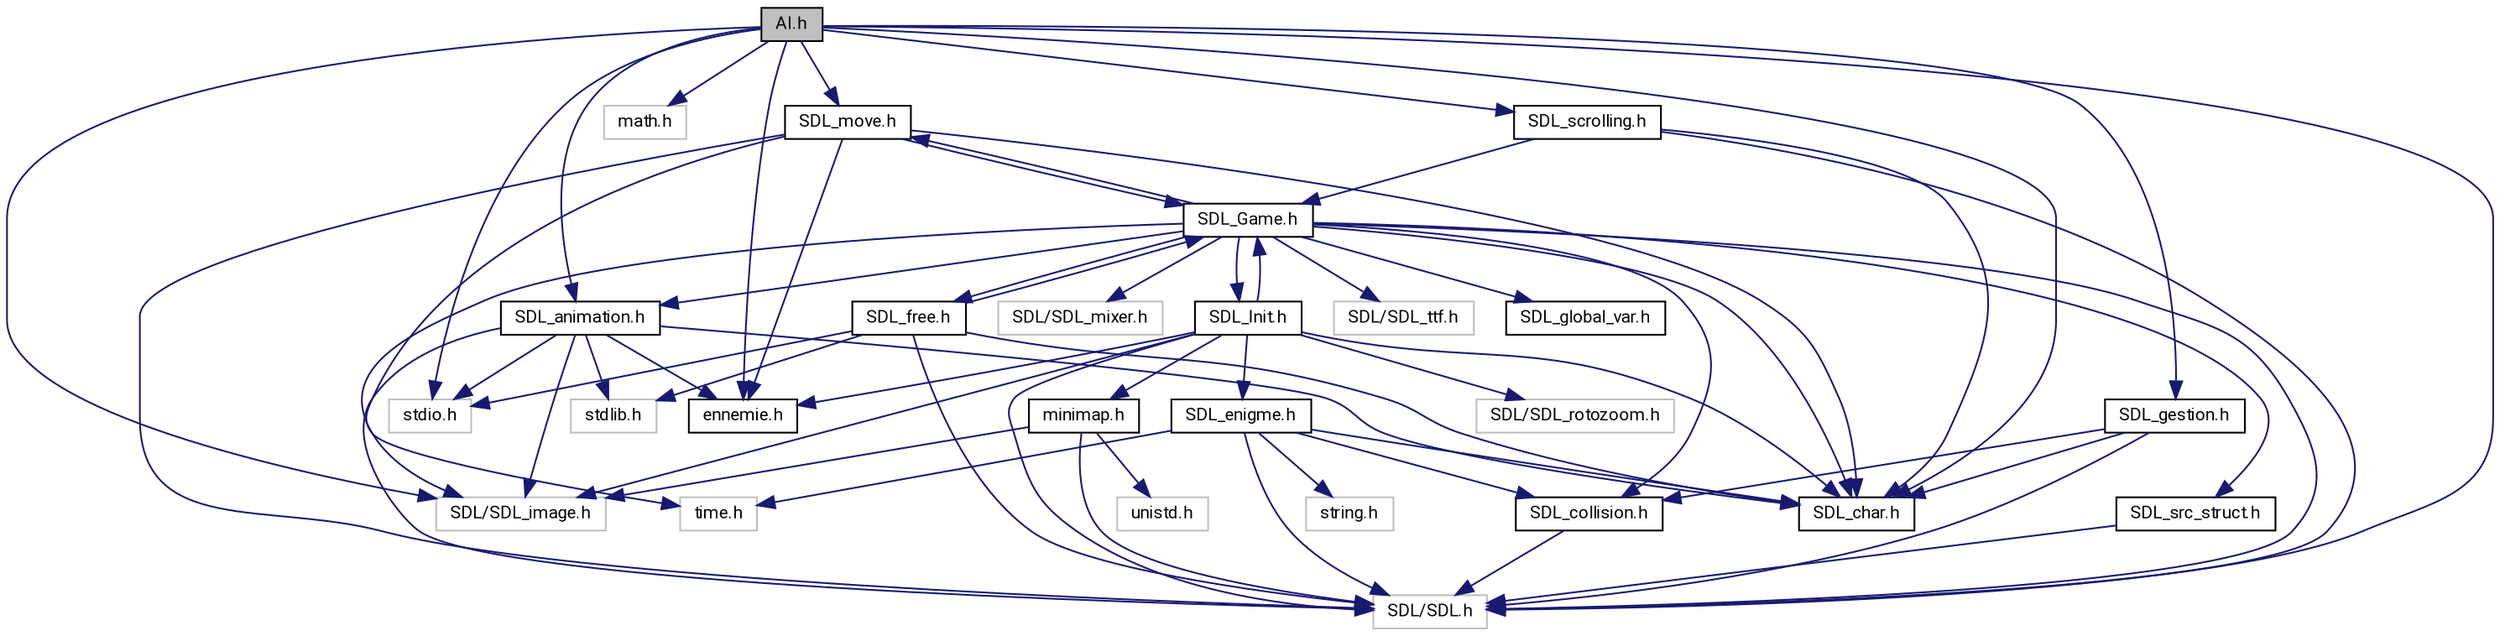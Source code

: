 digraph "AI.h"
{
 // LATEX_PDF_SIZE
  edge [fontname="Roboto",fontsize="10",labelfontname="Roboto",labelfontsize="10"];
  node [fontname="Roboto",fontsize="10",shape=record];
  Node0 [label="AI.h",height=0.2,width=0.4,color="black", fillcolor="grey75", style="filled", fontcolor="black",tooltip=" "];
  Node0 -> Node1 [color="midnightblue",fontsize="10",style="solid",fontname="Roboto"];
  Node1 [label="stdio.h",height=0.2,width=0.4,color="grey75", fillcolor="white", style="filled",tooltip=" "];
  Node0 -> Node2 [color="midnightblue",fontsize="10",style="solid",fontname="Roboto"];
  Node2 [label="SDL/SDL.h",height=0.2,width=0.4,color="grey75", fillcolor="white", style="filled",tooltip=" "];
  Node0 -> Node3 [color="midnightblue",fontsize="10",style="solid",fontname="Roboto"];
  Node3 [label="SDL/SDL_image.h",height=0.2,width=0.4,color="grey75", fillcolor="white", style="filled",tooltip=" "];
  Node0 -> Node4 [color="midnightblue",fontsize="10",style="solid",fontname="Roboto"];
  Node4 [label="math.h",height=0.2,width=0.4,color="grey75", fillcolor="white", style="filled",tooltip=" "];
  Node0 -> Node5 [color="midnightblue",fontsize="10",style="solid",fontname="Roboto"];
  Node5 [label="SDL_char.h",height=0.2,width=0.4,color="black", fillcolor="white", style="filled",URL="$SDL__char_8h.html",tooltip=" "];
  Node0 -> Node6 [color="midnightblue",fontsize="10",style="solid",fontname="Roboto"];
  Node6 [label="ennemie.h",height=0.2,width=0.4,color="black", fillcolor="white", style="filled",URL="$ennemie_8h.html",tooltip=" "];
  Node0 -> Node7 [color="midnightblue",fontsize="10",style="solid",fontname="Roboto"];
  Node7 [label="SDL_gestion.h",height=0.2,width=0.4,color="black", fillcolor="white", style="filled",URL="$SDL__gestion_8h.html",tooltip=" "];
  Node7 -> Node2 [color="midnightblue",fontsize="10",style="solid",fontname="Roboto"];
  Node7 -> Node8 [color="midnightblue",fontsize="10",style="solid",fontname="Roboto"];
  Node8 [label="SDL_collision.h",height=0.2,width=0.4,color="black", fillcolor="white", style="filled",URL="$SDL__collision_8h.html",tooltip=" "];
  Node8 -> Node2 [color="midnightblue",fontsize="10",style="solid",fontname="Roboto"];
  Node7 -> Node5 [color="midnightblue",fontsize="10",style="solid",fontname="Roboto"];
  Node0 -> Node9 [color="midnightblue",fontsize="10",style="solid",fontname="Roboto"];
  Node9 [label="SDL_move.h",height=0.2,width=0.4,color="black", fillcolor="white", style="filled",URL="$SDL__move_8h.html",tooltip=" "];
  Node9 -> Node10 [color="midnightblue",fontsize="10",style="solid",fontname="Roboto"];
  Node10 [label="time.h",height=0.2,width=0.4,color="grey75", fillcolor="white", style="filled",tooltip=" "];
  Node9 -> Node2 [color="midnightblue",fontsize="10",style="solid",fontname="Roboto"];
  Node9 -> Node5 [color="midnightblue",fontsize="10",style="solid",fontname="Roboto"];
  Node9 -> Node11 [color="midnightblue",fontsize="10",style="solid",fontname="Roboto"];
  Node11 [label="SDL_Game.h",height=0.2,width=0.4,color="black", fillcolor="white", style="filled",URL="$SDL__Game_8h.html",tooltip=" "];
  Node11 -> Node2 [color="midnightblue",fontsize="10",style="solid",fontname="Roboto"];
  Node11 -> Node3 [color="midnightblue",fontsize="10",style="solid",fontname="Roboto"];
  Node11 -> Node12 [color="midnightblue",fontsize="10",style="solid",fontname="Roboto"];
  Node12 [label="SDL/SDL_mixer.h",height=0.2,width=0.4,color="grey75", fillcolor="white", style="filled",tooltip=" "];
  Node11 -> Node13 [color="midnightblue",fontsize="10",style="solid",fontname="Roboto"];
  Node13 [label="SDL/SDL_ttf.h",height=0.2,width=0.4,color="grey75", fillcolor="white", style="filled",tooltip=" "];
  Node11 -> Node14 [color="midnightblue",fontsize="10",style="solid",fontname="Roboto"];
  Node14 [label="SDL_src_struct.h",height=0.2,width=0.4,color="black", fillcolor="white", style="filled",URL="$SDL__src__struct_8h.html",tooltip=" "];
  Node14 -> Node2 [color="midnightblue",fontsize="10",style="solid",fontname="Roboto"];
  Node11 -> Node5 [color="midnightblue",fontsize="10",style="solid",fontname="Roboto"];
  Node11 -> Node9 [color="midnightblue",fontsize="10",style="solid",fontname="Roboto"];
  Node11 -> Node15 [color="midnightblue",fontsize="10",style="solid",fontname="Roboto"];
  Node15 [label="SDL_animation.h",height=0.2,width=0.4,color="black", fillcolor="white", style="filled",URL="$SDL__animation_8h.html",tooltip=" "];
  Node15 -> Node2 [color="midnightblue",fontsize="10",style="solid",fontname="Roboto"];
  Node15 -> Node3 [color="midnightblue",fontsize="10",style="solid",fontname="Roboto"];
  Node15 -> Node16 [color="midnightblue",fontsize="10",style="solid",fontname="Roboto"];
  Node16 [label="stdlib.h",height=0.2,width=0.4,color="grey75", fillcolor="white", style="filled",tooltip=" "];
  Node15 -> Node1 [color="midnightblue",fontsize="10",style="solid",fontname="Roboto"];
  Node15 -> Node5 [color="midnightblue",fontsize="10",style="solid",fontname="Roboto"];
  Node15 -> Node6 [color="midnightblue",fontsize="10",style="solid",fontname="Roboto"];
  Node11 -> Node8 [color="midnightblue",fontsize="10",style="solid",fontname="Roboto"];
  Node11 -> Node17 [color="midnightblue",fontsize="10",style="solid",fontname="Roboto"];
  Node17 [label="SDL_free.h",height=0.2,width=0.4,color="black", fillcolor="white", style="filled",URL="$SDL__free_8h.html",tooltip=" "];
  Node17 -> Node2 [color="midnightblue",fontsize="10",style="solid",fontname="Roboto"];
  Node17 -> Node16 [color="midnightblue",fontsize="10",style="solid",fontname="Roboto"];
  Node17 -> Node1 [color="midnightblue",fontsize="10",style="solid",fontname="Roboto"];
  Node17 -> Node5 [color="midnightblue",fontsize="10",style="solid",fontname="Roboto"];
  Node17 -> Node11 [color="midnightblue",fontsize="10",style="solid",fontname="Roboto"];
  Node11 -> Node18 [color="midnightblue",fontsize="10",style="solid",fontname="Roboto"];
  Node18 [label="SDL_Init.h",height=0.2,width=0.4,color="black", fillcolor="white", style="filled",URL="$SDL__Init_8h.html",tooltip=" "];
  Node18 -> Node2 [color="midnightblue",fontsize="10",style="solid",fontname="Roboto"];
  Node18 -> Node3 [color="midnightblue",fontsize="10",style="solid",fontname="Roboto"];
  Node18 -> Node5 [color="midnightblue",fontsize="10",style="solid",fontname="Roboto"];
  Node18 -> Node19 [color="midnightblue",fontsize="10",style="solid",fontname="Roboto"];
  Node19 [label="SDL_enigme.h",height=0.2,width=0.4,color="black", fillcolor="white", style="filled",URL="$SDL__enigme_8h.html",tooltip=" "];
  Node19 -> Node20 [color="midnightblue",fontsize="10",style="solid",fontname="Roboto"];
  Node20 [label="string.h",height=0.2,width=0.4,color="grey75", fillcolor="white", style="filled",tooltip=" "];
  Node19 -> Node2 [color="midnightblue",fontsize="10",style="solid",fontname="Roboto"];
  Node19 -> Node10 [color="midnightblue",fontsize="10",style="solid",fontname="Roboto"];
  Node19 -> Node5 [color="midnightblue",fontsize="10",style="solid",fontname="Roboto"];
  Node19 -> Node8 [color="midnightblue",fontsize="10",style="solid",fontname="Roboto"];
  Node18 -> Node11 [color="midnightblue",fontsize="10",style="solid",fontname="Roboto"];
  Node18 -> Node6 [color="midnightblue",fontsize="10",style="solid",fontname="Roboto"];
  Node18 -> Node21 [color="midnightblue",fontsize="10",style="solid",fontname="Roboto"];
  Node21 [label="minimap.h",height=0.2,width=0.4,color="black", fillcolor="white", style="filled",URL="$minimap_8h.html",tooltip=" "];
  Node21 -> Node2 [color="midnightblue",fontsize="10",style="solid",fontname="Roboto"];
  Node21 -> Node3 [color="midnightblue",fontsize="10",style="solid",fontname="Roboto"];
  Node21 -> Node22 [color="midnightblue",fontsize="10",style="solid",fontname="Roboto"];
  Node22 [label="unistd.h",height=0.2,width=0.4,color="grey75", fillcolor="white", style="filled",tooltip=" "];
  Node18 -> Node23 [color="midnightblue",fontsize="10",style="solid",fontname="Roboto"];
  Node23 [label="SDL/SDL_rotozoom.h",height=0.2,width=0.4,color="grey75", fillcolor="white", style="filled",tooltip=" "];
  Node11 -> Node24 [color="midnightblue",fontsize="10",style="solid",fontname="Roboto"];
  Node24 [label="SDL_global_var.h",height=0.2,width=0.4,color="black", fillcolor="white", style="filled",URL="$SDL__global__var_8h.html",tooltip=" "];
  Node9 -> Node6 [color="midnightblue",fontsize="10",style="solid",fontname="Roboto"];
  Node0 -> Node15 [color="midnightblue",fontsize="10",style="solid",fontname="Roboto"];
  Node0 -> Node25 [color="midnightblue",fontsize="10",style="solid",fontname="Roboto"];
  Node25 [label="SDL_scrolling.h",height=0.2,width=0.4,color="black", fillcolor="white", style="filled",URL="$SDL__scrolling_8h.html",tooltip=" "];
  Node25 -> Node2 [color="midnightblue",fontsize="10",style="solid",fontname="Roboto"];
  Node25 -> Node5 [color="midnightblue",fontsize="10",style="solid",fontname="Roboto"];
  Node25 -> Node11 [color="midnightblue",fontsize="10",style="solid",fontname="Roboto"];
}

